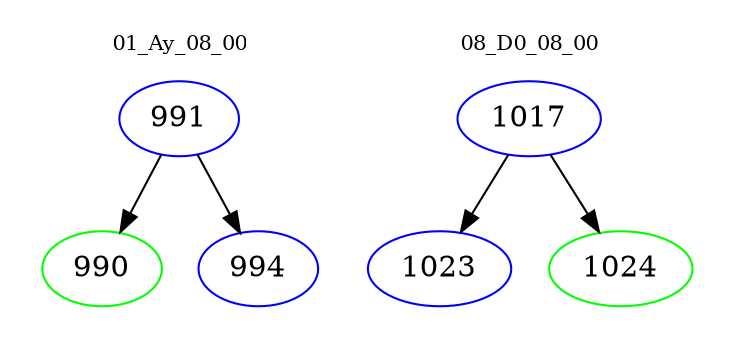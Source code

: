 digraph{
subgraph cluster_0 {
color = white
label = "01_Ay_08_00";
fontsize=10;
T0_991 [label="991", color="blue"]
T0_991 -> T0_990 [color="black"]
T0_990 [label="990", color="green"]
T0_991 -> T0_994 [color="black"]
T0_994 [label="994", color="blue"]
}
subgraph cluster_1 {
color = white
label = "08_D0_08_00";
fontsize=10;
T1_1017 [label="1017", color="blue"]
T1_1017 -> T1_1023 [color="black"]
T1_1023 [label="1023", color="blue"]
T1_1017 -> T1_1024 [color="black"]
T1_1024 [label="1024", color="green"]
}
}
